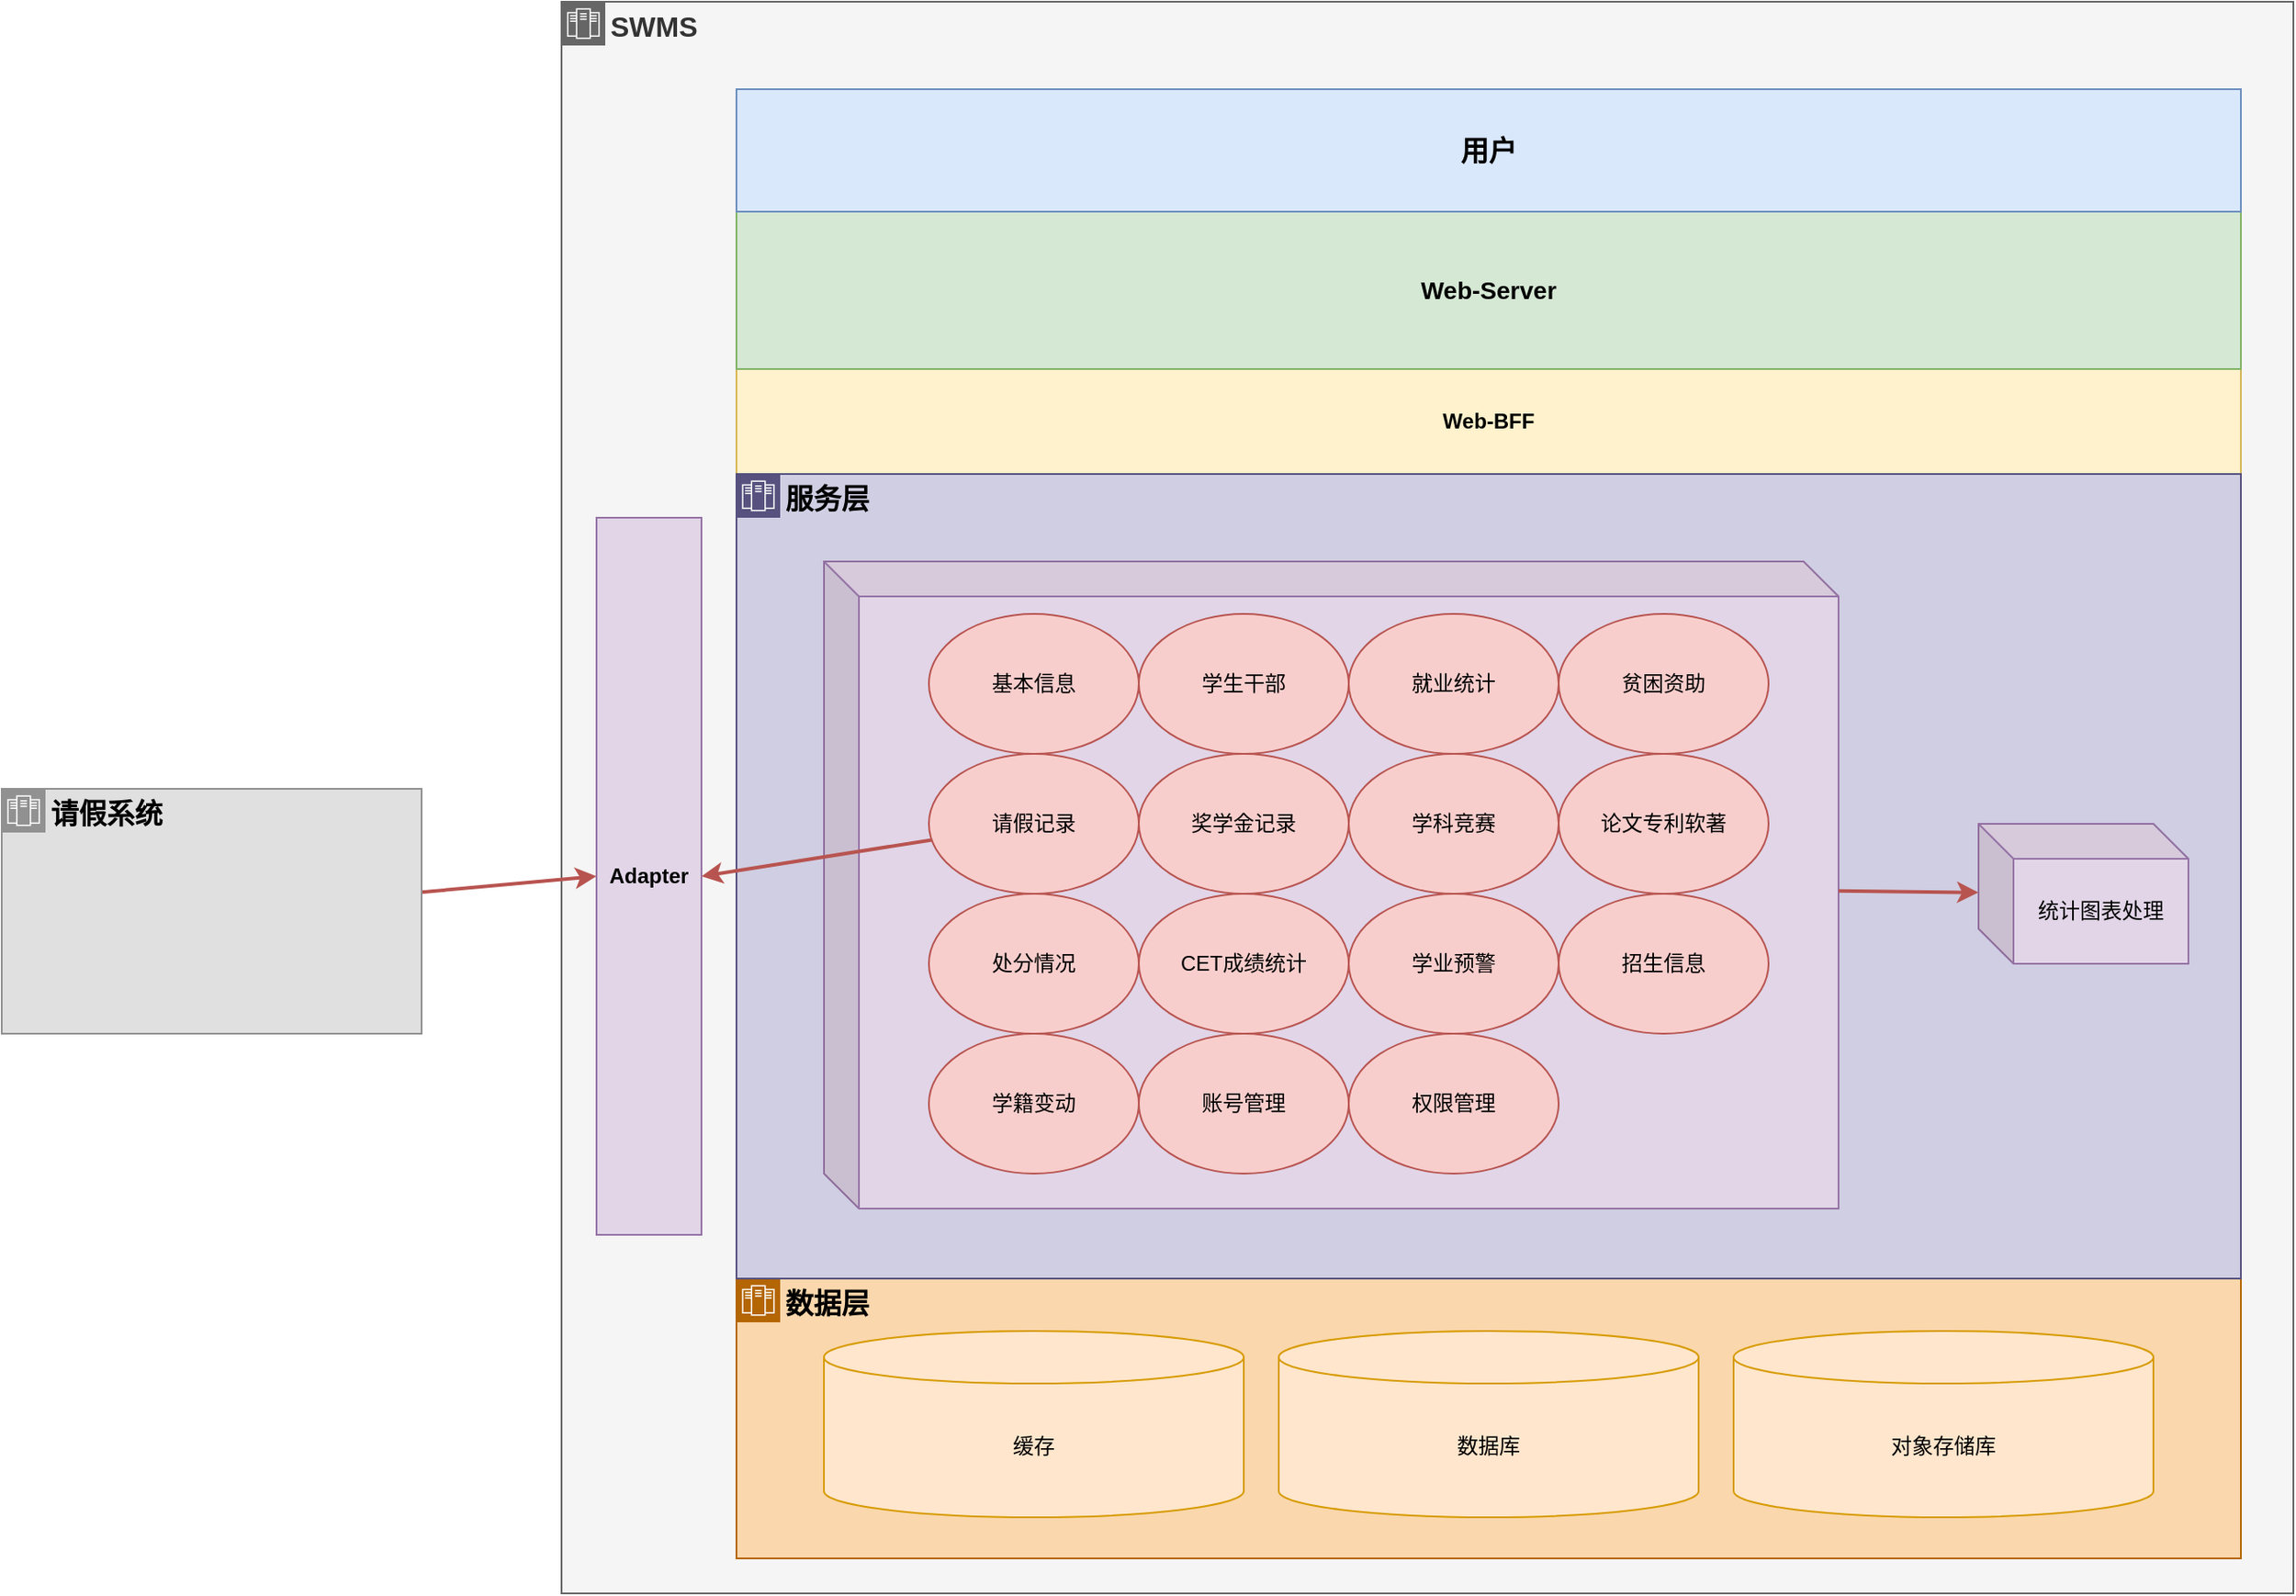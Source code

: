 <mxfile version="24.0.7" type="github">
  <diagram name="Page-1" id="GW02TrzgIK-zzw78TcEq">
    <mxGraphModel dx="2759" dy="2149" grid="1" gridSize="10" guides="1" tooltips="1" connect="1" arrows="1" fold="1" page="1" pageScale="1" pageWidth="850" pageHeight="1100" math="0" shadow="0">
      <root>
        <mxCell id="0" />
        <mxCell id="1" parent="0" />
        <mxCell id="VZ3gEZ-EjABt7tpuUKtO-55" value="&lt;b&gt;&lt;font style=&quot;font-size: 16px;&quot;&gt;SWMS&lt;/font&gt;&lt;/b&gt;" style="shape=mxgraph.ibm.box;prType=zone;fontStyle=0;verticalAlign=top;align=left;spacingLeft=32;spacingTop=4;rounded=0;whiteSpace=wrap;html=1;strokeWidth=1;dashed=0;container=1;spacing=-4;collapsible=0;expand=0;recursiveResize=0;fillColor=#f5f5f5;fontColor=#333333;strokeColor=#666666;" vertex="1" parent="1">
          <mxGeometry x="-60" y="-190" width="990" height="910" as="geometry" />
        </mxCell>
        <mxCell id="VZ3gEZ-EjABt7tpuUKtO-56" value="" style="group" vertex="1" connectable="0" parent="VZ3gEZ-EjABt7tpuUKtO-55">
          <mxGeometry x="100" y="50" width="860" height="840" as="geometry" />
        </mxCell>
        <mxCell id="jnyCTJYg-8QtuFiZsByJ-41" value="Web-BFF" style="rounded=0;whiteSpace=wrap;html=1;fontStyle=1;fillColor=#fff2cc;strokeColor=#d6b656;" parent="VZ3gEZ-EjABt7tpuUKtO-56" vertex="1">
          <mxGeometry y="160" width="860" height="60" as="geometry" />
        </mxCell>
        <mxCell id="jnyCTJYg-8QtuFiZsByJ-42" value="Web-Server" style="rounded=0;whiteSpace=wrap;html=1;fontStyle=1;fontSize=14;fillColor=#d5e8d4;strokeColor=#82b366;" parent="VZ3gEZ-EjABt7tpuUKtO-56" vertex="1">
          <mxGeometry y="70" width="860" height="90" as="geometry" />
        </mxCell>
        <mxCell id="jnyCTJYg-8QtuFiZsByJ-47" value="用户" style="rounded=0;whiteSpace=wrap;html=1;fontSize=16;fontStyle=1;fillColor=#dae8fc;strokeColor=#6c8ebf;" parent="VZ3gEZ-EjABt7tpuUKtO-56" vertex="1">
          <mxGeometry width="860" height="70" as="geometry" />
        </mxCell>
        <mxCell id="VZ3gEZ-EjABt7tpuUKtO-49" value="" style="group" vertex="1" connectable="0" parent="VZ3gEZ-EjABt7tpuUKtO-56">
          <mxGeometry y="680" width="860" height="160" as="geometry" />
        </mxCell>
        <mxCell id="VZ3gEZ-EjABt7tpuUKtO-47" value="&lt;b&gt;&lt;font style=&quot;font-size: 16px;&quot;&gt;数据层&lt;/font&gt;&lt;/b&gt;" style="shape=mxgraph.ibm.box;prType=zone;fontStyle=0;verticalAlign=top;align=left;spacingLeft=32;spacingTop=4;fillColor=#fad7ac;rounded=0;whiteSpace=wrap;html=1;strokeColor=#b46504;strokeWidth=1;dashed=0;container=0;spacing=-4;collapsible=0;expand=0;recursiveResize=0;" vertex="1" parent="VZ3gEZ-EjABt7tpuUKtO-49">
          <mxGeometry width="860" height="160" as="geometry" />
        </mxCell>
        <mxCell id="VZ3gEZ-EjABt7tpuUKtO-7" value="缓存" style="shape=cylinder3;whiteSpace=wrap;html=1;boundedLbl=1;backgroundOutline=1;size=15;fillColor=#ffe6cc;strokeColor=#d79b00;" vertex="1" parent="VZ3gEZ-EjABt7tpuUKtO-49">
          <mxGeometry x="50" y="30" width="240" height="106.5" as="geometry" />
        </mxCell>
        <mxCell id="jnyCTJYg-8QtuFiZsByJ-5" value="数据库" style="shape=cylinder3;whiteSpace=wrap;html=1;boundedLbl=1;backgroundOutline=1;size=15;fillColor=#ffe6cc;strokeColor=#d79b00;" parent="VZ3gEZ-EjABt7tpuUKtO-49" vertex="1">
          <mxGeometry x="310" y="30" width="240" height="106.5" as="geometry" />
        </mxCell>
        <mxCell id="jnyCTJYg-8QtuFiZsByJ-6" value="对象存储库" style="shape=cylinder3;whiteSpace=wrap;html=1;boundedLbl=1;backgroundOutline=1;size=15;fillColor=#ffe6cc;strokeColor=#d79b00;" parent="VZ3gEZ-EjABt7tpuUKtO-49" vertex="1">
          <mxGeometry x="570" y="30" width="240" height="106.5" as="geometry" />
        </mxCell>
        <mxCell id="VZ3gEZ-EjABt7tpuUKtO-51" value="&lt;font size=&quot;1&quot;&gt;&lt;b style=&quot;font-size: 16px;&quot;&gt;服务层&lt;/b&gt;&lt;/font&gt;" style="shape=mxgraph.ibm.box;prType=zone;fontStyle=0;verticalAlign=top;align=left;spacingLeft=32;spacingTop=4;fillColor=#d0cee2;rounded=0;whiteSpace=wrap;html=1;strokeColor=#56517e;strokeWidth=1;dashed=0;container=1;spacing=-4;collapsible=0;expand=0;recursiveResize=0;" vertex="1" parent="VZ3gEZ-EjABt7tpuUKtO-56">
          <mxGeometry y="220" width="860" height="460" as="geometry" />
        </mxCell>
        <mxCell id="VZ3gEZ-EjABt7tpuUKtO-52" value="" style="group" vertex="1" connectable="0" parent="VZ3gEZ-EjABt7tpuUKtO-51">
          <mxGeometry x="50" y="50" width="580" height="370" as="geometry" />
        </mxCell>
        <mxCell id="VZ3gEZ-EjABt7tpuUKtO-2" value="" style="shape=cube;whiteSpace=wrap;html=1;boundedLbl=1;backgroundOutline=1;darkOpacity=0.05;darkOpacity2=0.1;fontStyle=0;movable=1;resizable=1;rotatable=1;deletable=1;editable=1;locked=0;connectable=1;fillColor=#e1d5e7;strokeColor=#9673a6;" vertex="1" parent="VZ3gEZ-EjABt7tpuUKtO-52">
          <mxGeometry width="580" height="370" as="geometry" />
        </mxCell>
        <mxCell id="jnyCTJYg-8QtuFiZsByJ-9" value="基本信息" style="ellipse;whiteSpace=wrap;html=1;fillColor=#f8cecc;strokeColor=#b85450;" parent="VZ3gEZ-EjABt7tpuUKtO-52" vertex="1">
          <mxGeometry x="60" y="30" width="120" height="80" as="geometry" />
        </mxCell>
        <mxCell id="jnyCTJYg-8QtuFiZsByJ-10" value="学生干部" style="ellipse;whiteSpace=wrap;html=1;fillColor=#f8cecc;strokeColor=#b85450;" parent="VZ3gEZ-EjABt7tpuUKtO-52" vertex="1">
          <mxGeometry x="180" y="30" width="120" height="80" as="geometry" />
        </mxCell>
        <mxCell id="jnyCTJYg-8QtuFiZsByJ-11" value="就业统计" style="ellipse;whiteSpace=wrap;html=1;fillColor=#f8cecc;strokeColor=#b85450;" parent="VZ3gEZ-EjABt7tpuUKtO-52" vertex="1">
          <mxGeometry x="300" y="30" width="120" height="80" as="geometry" />
        </mxCell>
        <mxCell id="jnyCTJYg-8QtuFiZsByJ-12" value="贫困资助" style="ellipse;whiteSpace=wrap;html=1;fillColor=#f8cecc;strokeColor=#b85450;" parent="VZ3gEZ-EjABt7tpuUKtO-52" vertex="1">
          <mxGeometry x="420" y="30" width="120" height="80" as="geometry" />
        </mxCell>
        <mxCell id="jnyCTJYg-8QtuFiZsByJ-13" value="请假记录" style="ellipse;whiteSpace=wrap;html=1;fillColor=#f8cecc;strokeColor=#b85450;" parent="VZ3gEZ-EjABt7tpuUKtO-52" vertex="1">
          <mxGeometry x="60" y="110" width="120" height="80" as="geometry" />
        </mxCell>
        <mxCell id="jnyCTJYg-8QtuFiZsByJ-14" value="奖学金记录" style="ellipse;whiteSpace=wrap;html=1;fillColor=#f8cecc;strokeColor=#b85450;" parent="VZ3gEZ-EjABt7tpuUKtO-52" vertex="1">
          <mxGeometry x="180" y="110" width="120" height="80" as="geometry" />
        </mxCell>
        <mxCell id="jnyCTJYg-8QtuFiZsByJ-22" value="学科竞赛" style="ellipse;whiteSpace=wrap;html=1;fillColor=#f8cecc;strokeColor=#b85450;" parent="VZ3gEZ-EjABt7tpuUKtO-52" vertex="1">
          <mxGeometry x="300" y="110" width="120" height="80" as="geometry" />
        </mxCell>
        <mxCell id="jnyCTJYg-8QtuFiZsByJ-31" value="论文专利软著" style="ellipse;whiteSpace=wrap;html=1;fillColor=#f8cecc;strokeColor=#b85450;" parent="VZ3gEZ-EjABt7tpuUKtO-52" vertex="1">
          <mxGeometry x="420" y="110" width="120" height="80" as="geometry" />
        </mxCell>
        <mxCell id="jnyCTJYg-8QtuFiZsByJ-32" value="处分情况" style="ellipse;whiteSpace=wrap;html=1;fillColor=#f8cecc;strokeColor=#b85450;" parent="VZ3gEZ-EjABt7tpuUKtO-52" vertex="1">
          <mxGeometry x="60" y="190" width="120" height="80" as="geometry" />
        </mxCell>
        <mxCell id="jnyCTJYg-8QtuFiZsByJ-33" value="CET成绩统计" style="ellipse;whiteSpace=wrap;html=1;fillColor=#f8cecc;strokeColor=#b85450;" parent="VZ3gEZ-EjABt7tpuUKtO-52" vertex="1">
          <mxGeometry x="180" y="190" width="120" height="80" as="geometry" />
        </mxCell>
        <mxCell id="jnyCTJYg-8QtuFiZsByJ-34" value="学业预警" style="ellipse;whiteSpace=wrap;html=1;fillColor=#f8cecc;strokeColor=#b85450;" parent="VZ3gEZ-EjABt7tpuUKtO-52" vertex="1">
          <mxGeometry x="300" y="190" width="120" height="80" as="geometry" />
        </mxCell>
        <mxCell id="jnyCTJYg-8QtuFiZsByJ-35" value="招生信息" style="ellipse;whiteSpace=wrap;html=1;movable=1;resizable=1;rotatable=1;deletable=1;editable=1;locked=0;connectable=1;fillColor=#f8cecc;strokeColor=#b85450;" parent="VZ3gEZ-EjABt7tpuUKtO-52" vertex="1">
          <mxGeometry x="420" y="190" width="120" height="80" as="geometry" />
        </mxCell>
        <mxCell id="jnyCTJYg-8QtuFiZsByJ-37" value="学籍变动" style="ellipse;whiteSpace=wrap;html=1;fillColor=#f8cecc;strokeColor=#b85450;" parent="VZ3gEZ-EjABt7tpuUKtO-52" vertex="1">
          <mxGeometry x="60" y="270" width="120" height="80" as="geometry" />
        </mxCell>
        <mxCell id="jnyCTJYg-8QtuFiZsByJ-38" value="账号管理" style="ellipse;whiteSpace=wrap;html=1;fillColor=#f8cecc;strokeColor=#b85450;" parent="VZ3gEZ-EjABt7tpuUKtO-52" vertex="1">
          <mxGeometry x="180" y="270" width="120" height="80" as="geometry" />
        </mxCell>
        <mxCell id="jnyCTJYg-8QtuFiZsByJ-39" value="权限管理" style="ellipse;whiteSpace=wrap;html=1;fillColor=#f8cecc;strokeColor=#b85450;" parent="VZ3gEZ-EjABt7tpuUKtO-52" vertex="1">
          <mxGeometry x="300" y="270" width="120" height="80" as="geometry" />
        </mxCell>
        <mxCell id="jnyCTJYg-8QtuFiZsByJ-8" value="统计图表处理" style="shape=cube;whiteSpace=wrap;html=1;boundedLbl=1;backgroundOutline=1;darkOpacity=0.05;darkOpacity2=0.1;fontStyle=0;fillColor=#e1d5e7;strokeColor=#9673a6;" parent="VZ3gEZ-EjABt7tpuUKtO-51" vertex="1">
          <mxGeometry x="710" y="200" width="120" height="80" as="geometry" />
        </mxCell>
        <mxCell id="VZ3gEZ-EjABt7tpuUKtO-6" value="" style="rounded=0;orthogonalLoop=1;jettySize=auto;html=1;strokeWidth=2;fillColor=#f8cecc;strokeColor=#b85450;" edge="1" parent="VZ3gEZ-EjABt7tpuUKtO-51" source="VZ3gEZ-EjABt7tpuUKtO-2" target="jnyCTJYg-8QtuFiZsByJ-8">
          <mxGeometry relative="1" as="geometry" />
        </mxCell>
        <mxCell id="VZ3gEZ-EjABt7tpuUKtO-8" value="Adapter" style="rounded=0;whiteSpace=wrap;html=1;fontStyle=1;fillColor=#e1d5e7;strokeColor=#9673a6;" vertex="1" parent="VZ3gEZ-EjABt7tpuUKtO-55">
          <mxGeometry x="20" y="295" width="60" height="410" as="geometry" />
        </mxCell>
        <mxCell id="VZ3gEZ-EjABt7tpuUKtO-10" style="rounded=0;orthogonalLoop=1;jettySize=auto;html=1;entryX=1;entryY=0.5;entryDx=0;entryDy=0;strokeWidth=2;fillColor=#f8cecc;strokeColor=#b85450;" edge="1" parent="VZ3gEZ-EjABt7tpuUKtO-55" source="jnyCTJYg-8QtuFiZsByJ-13" target="VZ3gEZ-EjABt7tpuUKtO-8">
          <mxGeometry relative="1" as="geometry" />
        </mxCell>
        <mxCell id="VZ3gEZ-EjABt7tpuUKtO-91" style="rounded=0;orthogonalLoop=1;jettySize=auto;html=1;entryX=0;entryY=0.5;entryDx=0;entryDy=0;strokeWidth=2;fillColor=#f8cecc;strokeColor=#b85450;" edge="1" parent="1" source="VZ3gEZ-EjABt7tpuUKtO-90" target="VZ3gEZ-EjABt7tpuUKtO-8">
          <mxGeometry relative="1" as="geometry" />
        </mxCell>
        <mxCell id="VZ3gEZ-EjABt7tpuUKtO-90" value="&lt;font style=&quot;font-size: 16px;&quot;&gt;&lt;b&gt;请假系统&lt;/b&gt;&lt;/font&gt;" style="shape=mxgraph.ibm.box;prType=zone;fontStyle=0;verticalAlign=top;align=left;spacingLeft=32;spacingTop=4;fillColor=#E0E0E0;rounded=0;whiteSpace=wrap;html=1;strokeColor=#919191;strokeWidth=1;dashed=0;container=1;spacing=-4;collapsible=0;expand=0;recursiveResize=0;" vertex="1" parent="1">
          <mxGeometry x="-380" y="260" width="240" height="140" as="geometry" />
        </mxCell>
      </root>
    </mxGraphModel>
  </diagram>
</mxfile>
